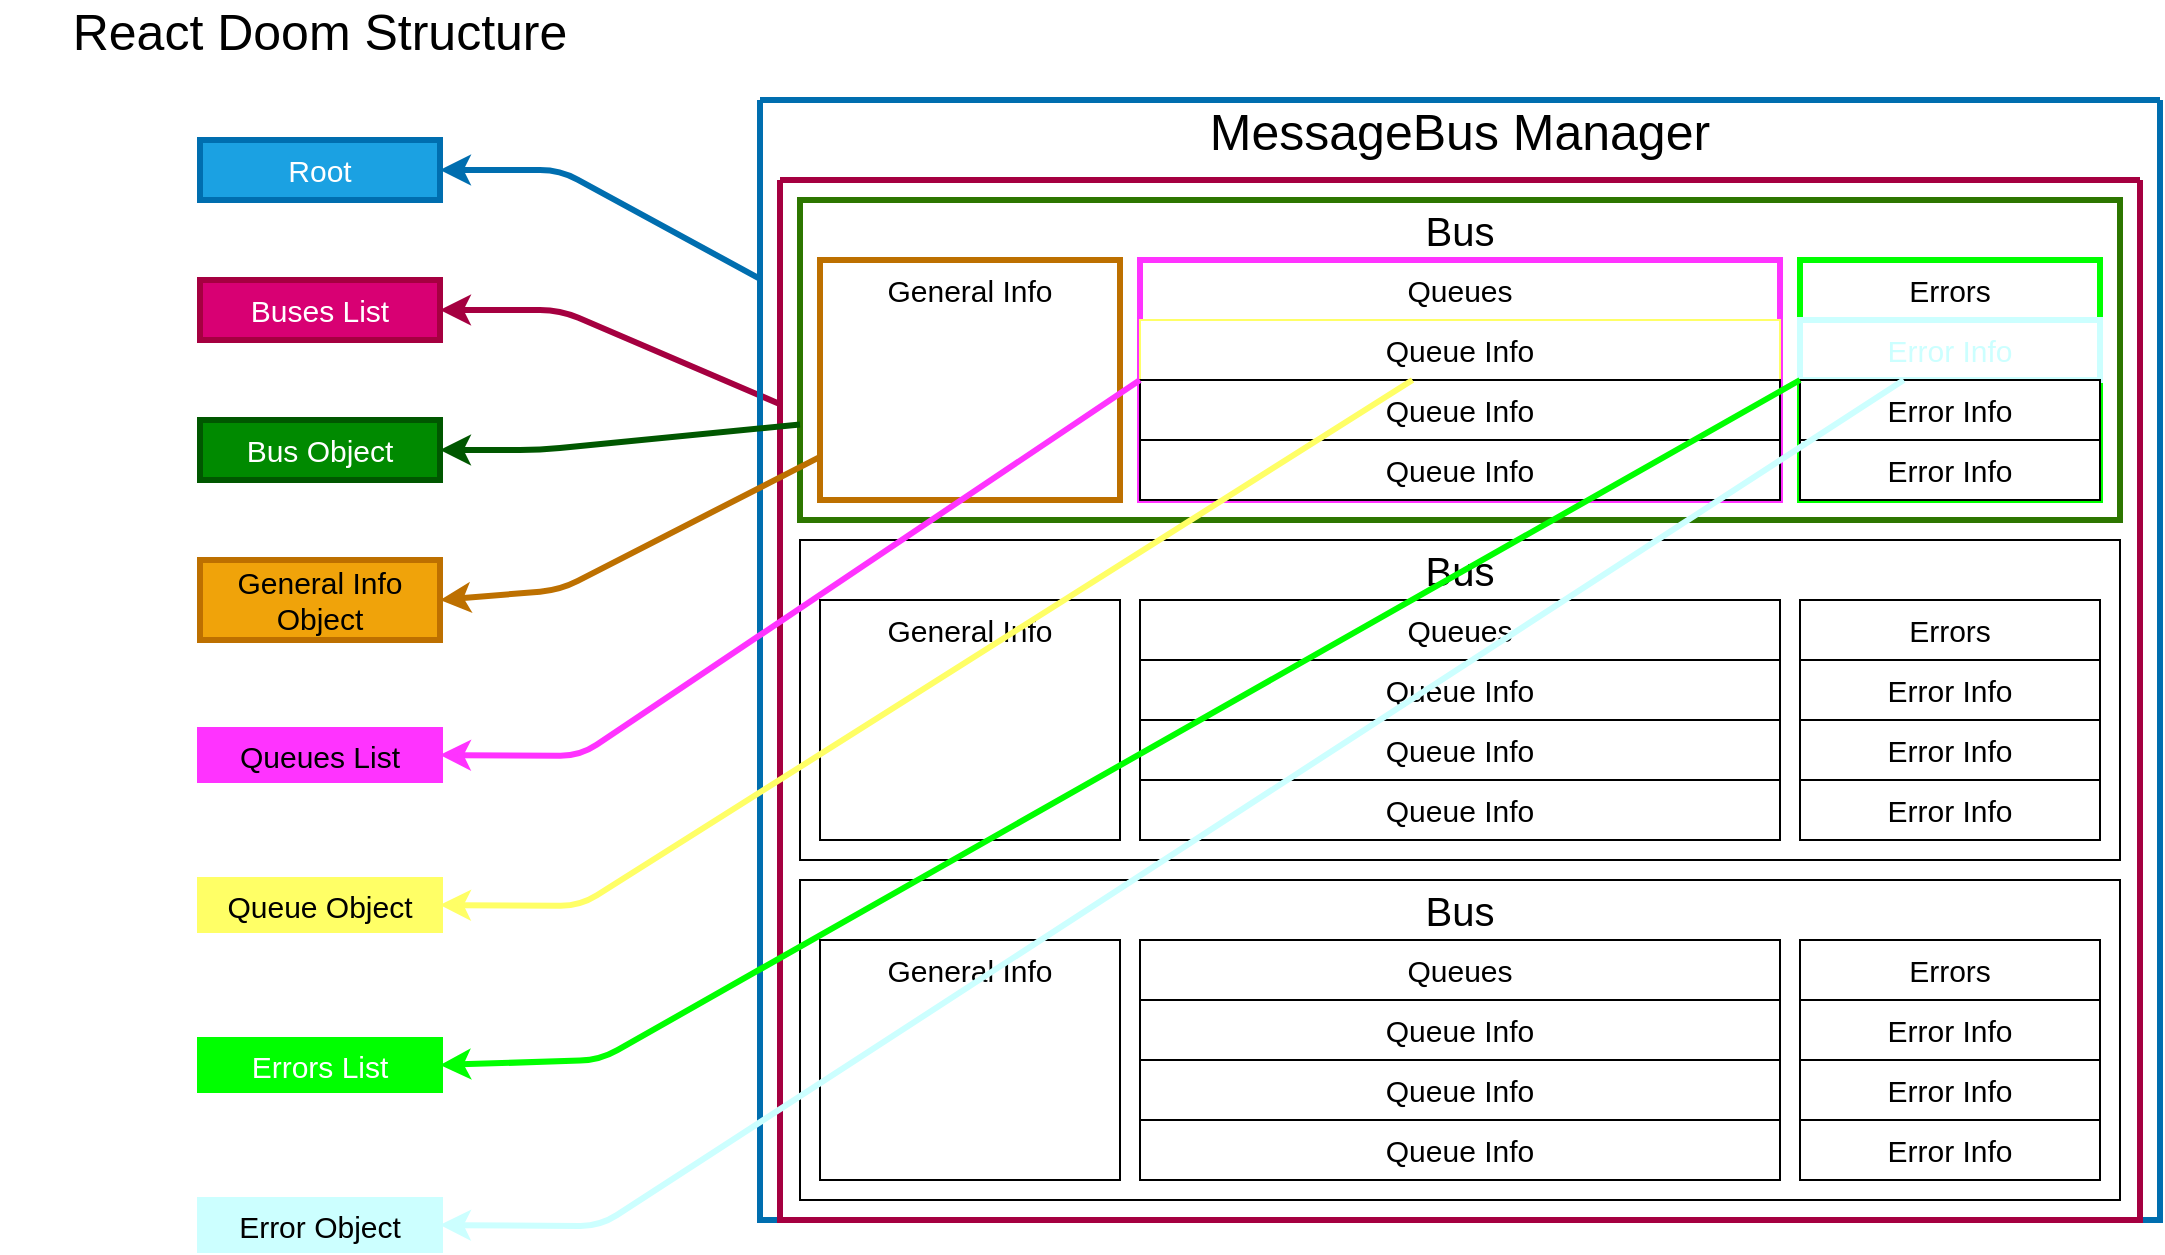<mxfile>
    <diagram id="990WQfI2n0MWwwEPtwKs" name="Page-1">
        <mxGraphModel dx="1382" dy="926" grid="1" gridSize="10" guides="1" tooltips="1" connect="1" arrows="1" fold="1" page="1" pageScale="1" pageWidth="1100" pageHeight="850" math="0" shadow="0">
            <root>
                <mxCell id="0"/>
                <mxCell id="1" parent="0"/>
                <mxCell id="51" style="edgeStyle=none;html=1;entryX=1;entryY=0.5;entryDx=0;entryDy=0;fontSize=25;fillColor=#1ba1e2;strokeColor=#006EAF;strokeWidth=3;" edge="1" parent="1" source="2" target="49">
                    <mxGeometry relative="1" as="geometry">
                        <Array as="points">
                            <mxPoint x="290" y="105"/>
                        </Array>
                    </mxGeometry>
                </mxCell>
                <mxCell id="53" style="edgeStyle=none;html=1;entryX=1;entryY=0.5;entryDx=0;entryDy=0;strokeWidth=3;fontSize=25;fillColor=#d80073;strokeColor=#A50040;exitX=0.001;exitY=0.216;exitDx=0;exitDy=0;exitPerimeter=0;" edge="1" parent="1" source="4" target="52">
                    <mxGeometry relative="1" as="geometry">
                        <Array as="points">
                            <mxPoint x="290" y="175"/>
                        </Array>
                    </mxGeometry>
                </mxCell>
                <mxCell id="2" value="" style="swimlane;startSize=0;fillColor=#1ba1e2;fontColor=#ffffff;strokeColor=#006EAF;strokeWidth=3;" vertex="1" parent="1">
                    <mxGeometry x="390" y="70" width="700" height="560" as="geometry"/>
                </mxCell>
                <mxCell id="3" value="MessageBus Manager" style="text;html=1;strokeColor=none;fillColor=none;align=center;verticalAlign=middle;whiteSpace=wrap;rounded=0;fontSize=25;" vertex="1" parent="2">
                    <mxGeometry x="210" width="280" height="30" as="geometry"/>
                </mxCell>
                <mxCell id="4" value="" style="swimlane;startSize=0;fontSize=25;fillColor=#d80073;fontColor=#ffffff;strokeColor=#A50040;strokeWidth=3;" vertex="1" parent="2">
                    <mxGeometry x="10" y="40" width="680" height="520" as="geometry"/>
                </mxCell>
                <mxCell id="5" value="" style="rounded=0;whiteSpace=wrap;html=1;fontSize=25;fillColor=none;fontColor=#ffffff;strokeColor=#2D7600;gradientColor=default;strokeWidth=3;" vertex="1" parent="4">
                    <mxGeometry x="10" y="10" width="660" height="160" as="geometry"/>
                </mxCell>
                <mxCell id="8" value="Bus" style="text;html=1;strokeColor=none;fillColor=none;align=center;verticalAlign=middle;whiteSpace=wrap;rounded=0;fontSize=20;" vertex="1" parent="4">
                    <mxGeometry x="310" y="10" width="60" height="30" as="geometry"/>
                </mxCell>
                <mxCell id="9" value="" style="rounded=0;whiteSpace=wrap;html=1;fontSize=20;fillColor=none;fontColor=#000000;strokeColor=#BD7000;gradientColor=default;strokeWidth=3;" vertex="1" parent="4">
                    <mxGeometry x="20" y="40" width="150" height="120" as="geometry"/>
                </mxCell>
                <mxCell id="10" value="General Info" style="text;html=1;strokeColor=none;fillColor=none;align=center;verticalAlign=middle;whiteSpace=wrap;rounded=0;fontSize=15;" vertex="1" parent="4">
                    <mxGeometry x="45" y="40" width="100" height="30" as="geometry"/>
                </mxCell>
                <mxCell id="11" value="" style="rounded=0;whiteSpace=wrap;html=1;fontSize=20;fillColor=none;strokeColor=#FF33FF;gradientColor=default;strokeWidth=3;" vertex="1" parent="4">
                    <mxGeometry x="180" y="40" width="320" height="120" as="geometry"/>
                </mxCell>
                <mxCell id="12" value="Queues" style="text;html=1;strokeColor=none;fillColor=none;align=center;verticalAlign=middle;whiteSpace=wrap;rounded=0;fontSize=15;" vertex="1" parent="4">
                    <mxGeometry x="290" y="40" width="100" height="30" as="geometry"/>
                </mxCell>
                <mxCell id="13" value="" style="rounded=0;whiteSpace=wrap;html=1;fontSize=20;fontColor=#0000FF;strokeColor=#00FF00;strokeWidth=3;" vertex="1" parent="4">
                    <mxGeometry x="510" y="40" width="150" height="120" as="geometry"/>
                </mxCell>
                <mxCell id="14" value="Errors" style="text;html=1;strokeColor=none;fillColor=none;align=center;verticalAlign=middle;whiteSpace=wrap;rounded=0;fontSize=15;" vertex="1" parent="4">
                    <mxGeometry x="535" y="40" width="100" height="30" as="geometry"/>
                </mxCell>
                <mxCell id="15" value="Queue Info" style="rounded=0;whiteSpace=wrap;html=1;fontSize=15;strokeColor=#FFFF66;" vertex="1" parent="4">
                    <mxGeometry x="180" y="70" width="320" height="30" as="geometry"/>
                </mxCell>
                <mxCell id="16" value="Queue Info" style="rounded=0;whiteSpace=wrap;html=1;fontSize=15;" vertex="1" parent="4">
                    <mxGeometry x="180" y="100" width="320" height="30" as="geometry"/>
                </mxCell>
                <mxCell id="17" value="Queue Info" style="rounded=0;whiteSpace=wrap;html=1;fontSize=15;" vertex="1" parent="4">
                    <mxGeometry x="180" y="130" width="320" height="30" as="geometry"/>
                </mxCell>
                <mxCell id="18" value="Error Info" style="rounded=0;whiteSpace=wrap;html=1;fontSize=15;fontColor=#CCFFFF;strokeColor=#CCFFFF;strokeWidth=3;" vertex="1" parent="4">
                    <mxGeometry x="510" y="70" width="150" height="30" as="geometry"/>
                </mxCell>
                <mxCell id="19" value="Error Info" style="rounded=0;whiteSpace=wrap;html=1;fontSize=15;" vertex="1" parent="4">
                    <mxGeometry x="510" y="100" width="150" height="30" as="geometry"/>
                </mxCell>
                <mxCell id="20" value="Error Info" style="rounded=0;whiteSpace=wrap;html=1;fontSize=15;" vertex="1" parent="4">
                    <mxGeometry x="510" y="130" width="150" height="30" as="geometry"/>
                </mxCell>
                <mxCell id="21" value="" style="rounded=0;whiteSpace=wrap;html=1;fontSize=25;" vertex="1" parent="4">
                    <mxGeometry x="10" y="180" width="660" height="160" as="geometry"/>
                </mxCell>
                <mxCell id="22" value="Bus" style="text;html=1;strokeColor=none;fillColor=none;align=center;verticalAlign=middle;whiteSpace=wrap;rounded=0;fontSize=20;" vertex="1" parent="4">
                    <mxGeometry x="310" y="180" width="60" height="30" as="geometry"/>
                </mxCell>
                <mxCell id="23" value="" style="rounded=0;whiteSpace=wrap;html=1;fontSize=20;" vertex="1" parent="4">
                    <mxGeometry x="20" y="210" width="150" height="120" as="geometry"/>
                </mxCell>
                <mxCell id="24" value="General Info" style="text;html=1;strokeColor=none;fillColor=none;align=center;verticalAlign=middle;whiteSpace=wrap;rounded=0;fontSize=15;" vertex="1" parent="4">
                    <mxGeometry x="45" y="210" width="100" height="30" as="geometry"/>
                </mxCell>
                <mxCell id="25" value="" style="rounded=0;whiteSpace=wrap;html=1;fontSize=20;" vertex="1" parent="4">
                    <mxGeometry x="180" y="210" width="320" height="120" as="geometry"/>
                </mxCell>
                <mxCell id="26" value="Queues" style="text;html=1;strokeColor=none;fillColor=none;align=center;verticalAlign=middle;whiteSpace=wrap;rounded=0;fontSize=15;" vertex="1" parent="4">
                    <mxGeometry x="290" y="210" width="100" height="30" as="geometry"/>
                </mxCell>
                <mxCell id="27" value="" style="rounded=0;whiteSpace=wrap;html=1;fontSize=20;" vertex="1" parent="4">
                    <mxGeometry x="510" y="210" width="150" height="120" as="geometry"/>
                </mxCell>
                <mxCell id="28" value="Errors" style="text;html=1;strokeColor=none;fillColor=none;align=center;verticalAlign=middle;whiteSpace=wrap;rounded=0;fontSize=15;" vertex="1" parent="4">
                    <mxGeometry x="535" y="210" width="100" height="30" as="geometry"/>
                </mxCell>
                <mxCell id="29" value="Queue Info" style="rounded=0;whiteSpace=wrap;html=1;fontSize=15;" vertex="1" parent="4">
                    <mxGeometry x="180" y="240" width="320" height="30" as="geometry"/>
                </mxCell>
                <mxCell id="30" value="Queue Info" style="rounded=0;whiteSpace=wrap;html=1;fontSize=15;" vertex="1" parent="4">
                    <mxGeometry x="180" y="270" width="320" height="30" as="geometry"/>
                </mxCell>
                <mxCell id="31" value="Queue Info" style="rounded=0;whiteSpace=wrap;html=1;fontSize=15;" vertex="1" parent="4">
                    <mxGeometry x="180" y="300" width="320" height="30" as="geometry"/>
                </mxCell>
                <mxCell id="32" value="Error Info" style="rounded=0;whiteSpace=wrap;html=1;fontSize=15;" vertex="1" parent="4">
                    <mxGeometry x="510" y="240" width="150" height="30" as="geometry"/>
                </mxCell>
                <mxCell id="33" value="Error Info" style="rounded=0;whiteSpace=wrap;html=1;fontSize=15;" vertex="1" parent="4">
                    <mxGeometry x="510" y="270" width="150" height="30" as="geometry"/>
                </mxCell>
                <mxCell id="34" value="Error Info" style="rounded=0;whiteSpace=wrap;html=1;fontSize=15;" vertex="1" parent="4">
                    <mxGeometry x="510" y="300" width="150" height="30" as="geometry"/>
                </mxCell>
                <mxCell id="35" value="" style="rounded=0;whiteSpace=wrap;html=1;fontSize=25;" vertex="1" parent="4">
                    <mxGeometry x="10" y="350" width="660" height="160" as="geometry"/>
                </mxCell>
                <mxCell id="36" value="Bus" style="text;html=1;strokeColor=none;fillColor=none;align=center;verticalAlign=middle;whiteSpace=wrap;rounded=0;fontSize=20;" vertex="1" parent="4">
                    <mxGeometry x="310" y="350" width="60" height="30" as="geometry"/>
                </mxCell>
                <mxCell id="37" value="" style="rounded=0;whiteSpace=wrap;html=1;fontSize=20;" vertex="1" parent="4">
                    <mxGeometry x="20" y="380" width="150" height="120" as="geometry"/>
                </mxCell>
                <mxCell id="38" value="General Info" style="text;html=1;strokeColor=none;fillColor=none;align=center;verticalAlign=middle;whiteSpace=wrap;rounded=0;fontSize=15;" vertex="1" parent="4">
                    <mxGeometry x="45" y="380" width="100" height="30" as="geometry"/>
                </mxCell>
                <mxCell id="39" value="" style="rounded=0;whiteSpace=wrap;html=1;fontSize=20;" vertex="1" parent="4">
                    <mxGeometry x="180" y="380" width="320" height="120" as="geometry"/>
                </mxCell>
                <mxCell id="40" value="Queues" style="text;html=1;strokeColor=none;fillColor=none;align=center;verticalAlign=middle;whiteSpace=wrap;rounded=0;fontSize=15;" vertex="1" parent="4">
                    <mxGeometry x="290" y="380" width="100" height="30" as="geometry"/>
                </mxCell>
                <mxCell id="41" value="" style="rounded=0;whiteSpace=wrap;html=1;fontSize=20;" vertex="1" parent="4">
                    <mxGeometry x="510" y="380" width="150" height="120" as="geometry"/>
                </mxCell>
                <mxCell id="42" value="Errors" style="text;html=1;strokeColor=none;fillColor=none;align=center;verticalAlign=middle;whiteSpace=wrap;rounded=0;fontSize=15;" vertex="1" parent="4">
                    <mxGeometry x="535" y="380" width="100" height="30" as="geometry"/>
                </mxCell>
                <mxCell id="43" value="Queue Info" style="rounded=0;whiteSpace=wrap;html=1;fontSize=15;" vertex="1" parent="4">
                    <mxGeometry x="180" y="410" width="320" height="30" as="geometry"/>
                </mxCell>
                <mxCell id="44" value="Queue Info" style="rounded=0;whiteSpace=wrap;html=1;fontSize=15;" vertex="1" parent="4">
                    <mxGeometry x="180" y="440" width="320" height="30" as="geometry"/>
                </mxCell>
                <mxCell id="45" value="Queue Info" style="rounded=0;whiteSpace=wrap;html=1;fontSize=15;" vertex="1" parent="4">
                    <mxGeometry x="180" y="470" width="320" height="30" as="geometry"/>
                </mxCell>
                <mxCell id="46" value="Error Info" style="rounded=0;whiteSpace=wrap;html=1;fontSize=15;" vertex="1" parent="4">
                    <mxGeometry x="510" y="410" width="150" height="30" as="geometry"/>
                </mxCell>
                <mxCell id="47" value="Error Info" style="rounded=0;whiteSpace=wrap;html=1;fontSize=15;" vertex="1" parent="4">
                    <mxGeometry x="510" y="440" width="150" height="30" as="geometry"/>
                </mxCell>
                <mxCell id="48" value="Error Info" style="rounded=0;whiteSpace=wrap;html=1;fontSize=15;" vertex="1" parent="4">
                    <mxGeometry x="510" y="470" width="150" height="30" as="geometry"/>
                </mxCell>
                <mxCell id="49" value="Root" style="rounded=0;whiteSpace=wrap;html=1;strokeWidth=3;fontSize=15;fillColor=#1ba1e2;fontColor=#ffffff;strokeColor=#006EAF;" vertex="1" parent="1">
                    <mxGeometry x="110" y="90" width="120" height="30" as="geometry"/>
                </mxCell>
                <mxCell id="50" value="React Doom Structure" style="text;html=1;strokeColor=none;fillColor=none;align=center;verticalAlign=middle;whiteSpace=wrap;rounded=0;strokeWidth=3;fontSize=25;" vertex="1" parent="1">
                    <mxGeometry x="10" y="20" width="320" height="30" as="geometry"/>
                </mxCell>
                <mxCell id="52" value="Buses List" style="rounded=0;whiteSpace=wrap;html=1;strokeWidth=3;fontSize=15;fillColor=#d80073;fontColor=#ffffff;strokeColor=#A50040;" vertex="1" parent="1">
                    <mxGeometry x="110" y="160" width="120" height="30" as="geometry"/>
                </mxCell>
                <mxCell id="54" value="Bus Object" style="rounded=0;whiteSpace=wrap;html=1;strokeWidth=3;fontSize=15;fillColor=#008a00;fontColor=#ffffff;strokeColor=#005700;" vertex="1" parent="1">
                    <mxGeometry x="110" y="230" width="120" height="30" as="geometry"/>
                </mxCell>
                <mxCell id="55" style="edgeStyle=none;html=1;entryX=1;entryY=0.5;entryDx=0;entryDy=0;strokeWidth=3;fontSize=25;fillColor=#008a00;strokeColor=#005700;" edge="1" parent="1" source="5" target="54">
                    <mxGeometry relative="1" as="geometry">
                        <Array as="points">
                            <mxPoint x="280" y="245"/>
                        </Array>
                    </mxGeometry>
                </mxCell>
                <mxCell id="56" value="General Info Object" style="rounded=0;whiteSpace=wrap;html=1;strokeWidth=3;fontSize=15;fillColor=#f0a30a;fontColor=#000000;strokeColor=#BD7000;" vertex="1" parent="1">
                    <mxGeometry x="110" y="300" width="120" height="40" as="geometry"/>
                </mxCell>
                <mxCell id="57" style="edgeStyle=none;html=1;entryX=1;entryY=0.5;entryDx=0;entryDy=0;strokeWidth=3;fontSize=25;fillColor=#f0a30a;strokeColor=#BD7000;" edge="1" parent="1" source="9" target="56">
                    <mxGeometry relative="1" as="geometry">
                        <Array as="points">
                            <mxPoint x="290" y="315"/>
                        </Array>
                    </mxGeometry>
                </mxCell>
                <mxCell id="58" value="Queues List" style="rounded=0;whiteSpace=wrap;html=1;strokeWidth=3;fontSize=15;fillColor=#FF33FF;fontColor=#000000;strokeColor=#FF33FF;" vertex="1" parent="1">
                    <mxGeometry x="110" y="385" width="120" height="25" as="geometry"/>
                </mxCell>
                <mxCell id="59" style="edgeStyle=none;html=1;entryX=1;entryY=0.5;entryDx=0;entryDy=0;strokeWidth=3;fontSize=25;strokeColor=#FF33FF;exitX=0;exitY=0;exitDx=0;exitDy=0;" edge="1" parent="1" source="16" target="58">
                    <mxGeometry relative="1" as="geometry">
                        <Array as="points">
                            <mxPoint x="300" y="398"/>
                        </Array>
                    </mxGeometry>
                </mxCell>
                <mxCell id="60" value="Queue Object" style="rounded=0;whiteSpace=wrap;html=1;strokeWidth=3;fontSize=15;fillColor=#FFFF66;fontColor=#000000;strokeColor=#FFFF66;" vertex="1" parent="1">
                    <mxGeometry x="110" y="460" width="120" height="25" as="geometry"/>
                </mxCell>
                <mxCell id="61" style="edgeStyle=none;html=1;entryX=1;entryY=0.5;entryDx=0;entryDy=0;strokeColor=#FFFF66;strokeWidth=3;fontSize=25;" edge="1" parent="1" source="15" target="60">
                    <mxGeometry relative="1" as="geometry">
                        <Array as="points">
                            <mxPoint x="300" y="473"/>
                        </Array>
                    </mxGeometry>
                </mxCell>
                <mxCell id="62" value="Errors List" style="rounded=0;whiteSpace=wrap;html=1;strokeWidth=3;fontSize=15;fillColor=#00FF00;fontColor=#FFFFFF;strokeColor=#00FF00;" vertex="1" parent="1">
                    <mxGeometry x="110" y="540" width="120" height="25" as="geometry"/>
                </mxCell>
                <mxCell id="63" style="edgeStyle=none;html=1;entryX=1;entryY=0.5;entryDx=0;entryDy=0;strokeColor=#00FF00;strokeWidth=3;fontSize=25;fontColor=#0000FF;exitX=0;exitY=0.5;exitDx=0;exitDy=0;" edge="1" parent="1" source="13" target="62">
                    <mxGeometry relative="1" as="geometry">
                        <Array as="points">
                            <mxPoint x="310" y="550"/>
                        </Array>
                    </mxGeometry>
                </mxCell>
                <mxCell id="64" value="Error Object" style="rounded=0;whiteSpace=wrap;html=1;strokeWidth=3;fontSize=15;fillColor=#CCFFFF;fontColor=#000000;strokeColor=#CCFFFF;" vertex="1" parent="1">
                    <mxGeometry x="110" y="620" width="120" height="25" as="geometry"/>
                </mxCell>
                <mxCell id="65" style="edgeStyle=none;html=1;entryX=1;entryY=0.5;entryDx=0;entryDy=0;strokeColor=#CCFFFF;strokeWidth=3;fontSize=25;fontColor=#CCFFFF;" edge="1" parent="1" source="18" target="64">
                    <mxGeometry relative="1" as="geometry">
                        <Array as="points">
                            <mxPoint x="310" y="633"/>
                        </Array>
                    </mxGeometry>
                </mxCell>
            </root>
        </mxGraphModel>
    </diagram>
</mxfile>